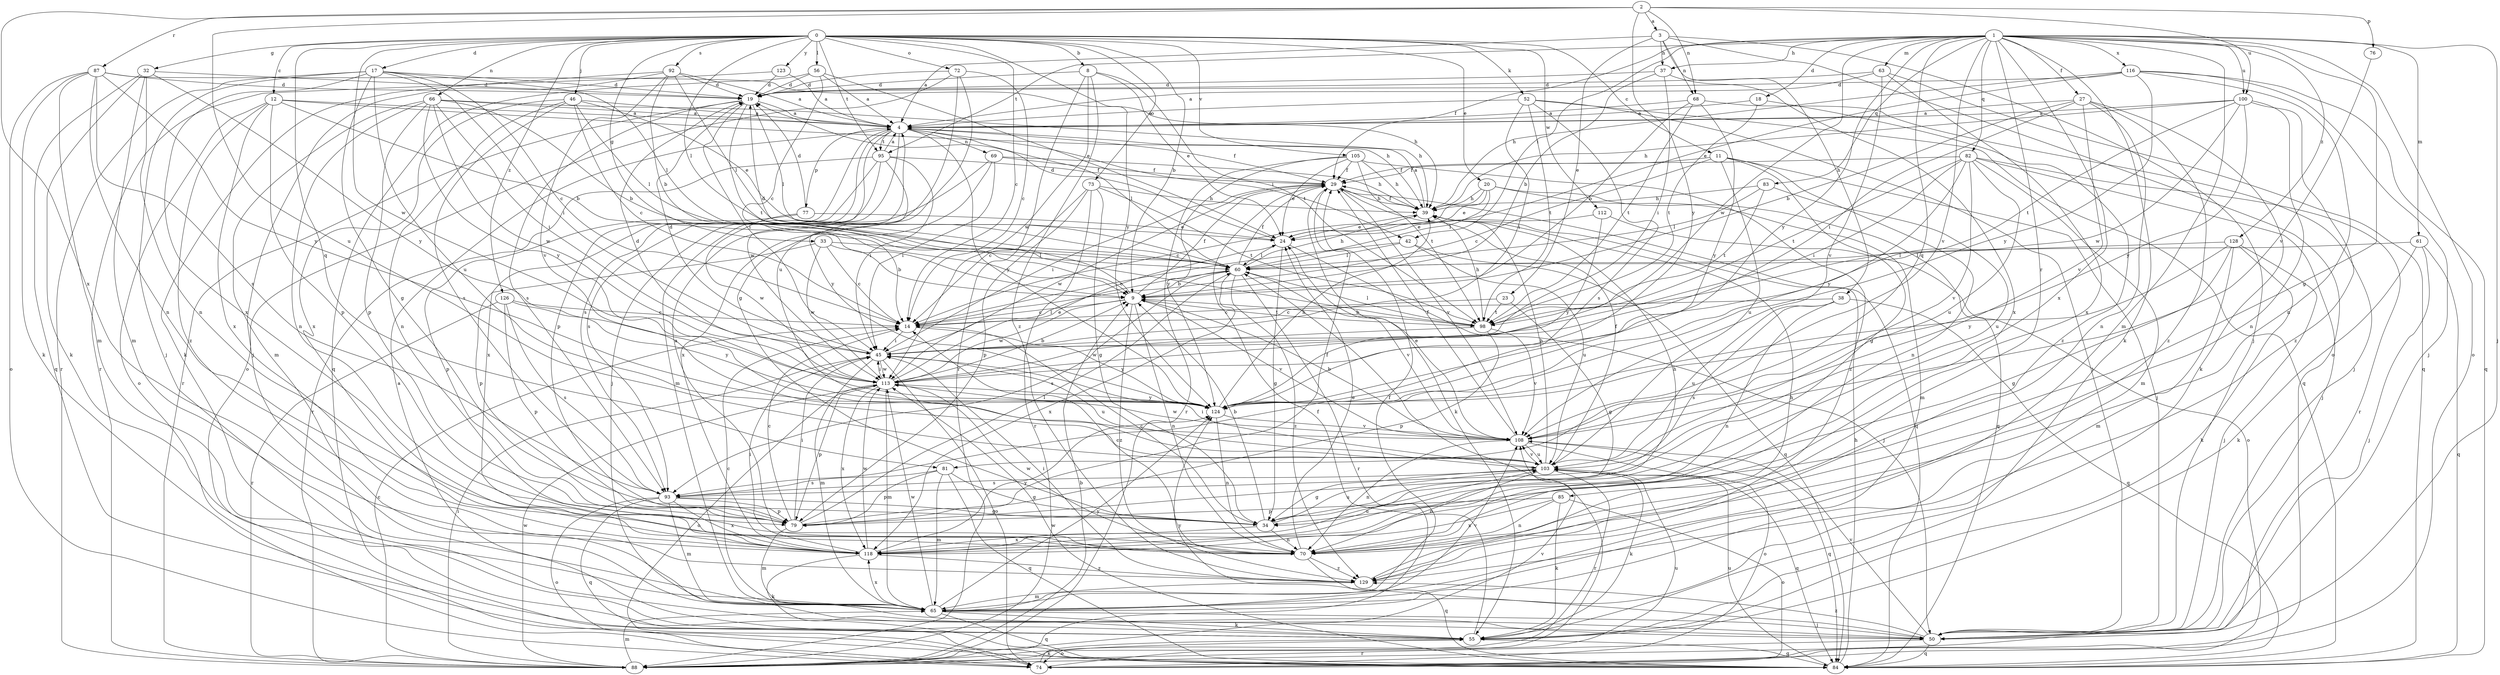 strict digraph  {
0;
1;
2;
3;
4;
8;
9;
11;
12;
14;
17;
18;
19;
20;
23;
24;
27;
29;
32;
33;
34;
37;
38;
39;
42;
45;
46;
50;
52;
55;
56;
60;
61;
63;
65;
66;
68;
69;
70;
72;
73;
74;
76;
77;
79;
81;
82;
83;
84;
85;
87;
88;
92;
93;
95;
98;
100;
103;
105;
108;
112;
113;
116;
118;
123;
124;
126;
128;
129;
0 -> 8  [label=b];
0 -> 9  [label=b];
0 -> 11  [label=c];
0 -> 12  [label=c];
0 -> 14  [label=c];
0 -> 17  [label=d];
0 -> 20  [label=e];
0 -> 32  [label=g];
0 -> 33  [label=g];
0 -> 46  [label=j];
0 -> 52  [label=k];
0 -> 56  [label=l];
0 -> 60  [label=l];
0 -> 66  [label=n];
0 -> 72  [label=o];
0 -> 73  [label=o];
0 -> 81  [label=q];
0 -> 92  [label=s];
0 -> 95  [label=t];
0 -> 105  [label=v];
0 -> 112  [label=w];
0 -> 113  [label=w];
0 -> 123  [label=y];
0 -> 124  [label=y];
0 -> 126  [label=z];
1 -> 18  [label=d];
1 -> 27  [label=f];
1 -> 29  [label=f];
1 -> 34  [label=g];
1 -> 37  [label=h];
1 -> 42  [label=i];
1 -> 50  [label=j];
1 -> 55  [label=k];
1 -> 61  [label=m];
1 -> 63  [label=m];
1 -> 65  [label=m];
1 -> 74  [label=o];
1 -> 81  [label=q];
1 -> 82  [label=q];
1 -> 83  [label=q];
1 -> 85  [label=r];
1 -> 95  [label=t];
1 -> 100  [label=u];
1 -> 108  [label=v];
1 -> 113  [label=w];
1 -> 116  [label=x];
1 -> 118  [label=x];
1 -> 124  [label=y];
1 -> 128  [label=z];
2 -> 3  [label=a];
2 -> 68  [label=n];
2 -> 76  [label=p];
2 -> 87  [label=r];
2 -> 100  [label=u];
2 -> 103  [label=u];
2 -> 118  [label=x];
2 -> 124  [label=y];
3 -> 4  [label=a];
3 -> 23  [label=e];
3 -> 37  [label=h];
3 -> 38  [label=h];
3 -> 50  [label=j];
3 -> 68  [label=n];
3 -> 74  [label=o];
4 -> 29  [label=f];
4 -> 42  [label=i];
4 -> 50  [label=j];
4 -> 60  [label=l];
4 -> 69  [label=n];
4 -> 77  [label=p];
4 -> 79  [label=p];
4 -> 93  [label=s];
4 -> 95  [label=t];
4 -> 113  [label=w];
4 -> 124  [label=y];
8 -> 19  [label=d];
8 -> 24  [label=e];
8 -> 88  [label=r];
8 -> 98  [label=t];
8 -> 113  [label=w];
8 -> 129  [label=z];
9 -> 14  [label=c];
9 -> 19  [label=d];
9 -> 29  [label=f];
9 -> 70  [label=n];
9 -> 98  [label=t];
9 -> 108  [label=v];
9 -> 113  [label=w];
9 -> 129  [label=z];
11 -> 14  [label=c];
11 -> 29  [label=f];
11 -> 34  [label=g];
11 -> 50  [label=j];
11 -> 70  [label=n];
11 -> 103  [label=u];
12 -> 4  [label=a];
12 -> 9  [label=b];
12 -> 39  [label=h];
12 -> 74  [label=o];
12 -> 79  [label=p];
12 -> 118  [label=x];
12 -> 129  [label=z];
14 -> 45  [label=i];
14 -> 124  [label=y];
17 -> 14  [label=c];
17 -> 19  [label=d];
17 -> 34  [label=g];
17 -> 45  [label=i];
17 -> 50  [label=j];
17 -> 60  [label=l];
17 -> 88  [label=r];
17 -> 103  [label=u];
17 -> 118  [label=x];
18 -> 4  [label=a];
18 -> 98  [label=t];
18 -> 129  [label=z];
19 -> 4  [label=a];
19 -> 45  [label=i];
19 -> 60  [label=l];
19 -> 88  [label=r];
19 -> 93  [label=s];
19 -> 98  [label=t];
20 -> 14  [label=c];
20 -> 24  [label=e];
20 -> 39  [label=h];
20 -> 60  [label=l];
20 -> 65  [label=m];
20 -> 84  [label=q];
23 -> 14  [label=c];
23 -> 34  [label=g];
23 -> 98  [label=t];
24 -> 19  [label=d];
24 -> 34  [label=g];
24 -> 50  [label=j];
24 -> 60  [label=l];
27 -> 4  [label=a];
27 -> 9  [label=b];
27 -> 45  [label=i];
27 -> 55  [label=k];
27 -> 70  [label=n];
27 -> 108  [label=v];
27 -> 129  [label=z];
29 -> 39  [label=h];
29 -> 45  [label=i];
29 -> 55  [label=k];
29 -> 84  [label=q];
29 -> 108  [label=v];
29 -> 113  [label=w];
32 -> 19  [label=d];
32 -> 55  [label=k];
32 -> 65  [label=m];
32 -> 70  [label=n];
32 -> 84  [label=q];
32 -> 124  [label=y];
33 -> 9  [label=b];
33 -> 14  [label=c];
33 -> 60  [label=l];
33 -> 79  [label=p];
33 -> 113  [label=w];
34 -> 9  [label=b];
34 -> 14  [label=c];
34 -> 70  [label=n];
34 -> 103  [label=u];
34 -> 118  [label=x];
37 -> 9  [label=b];
37 -> 19  [label=d];
37 -> 45  [label=i];
37 -> 118  [label=x];
38 -> 14  [label=c];
38 -> 70  [label=n];
38 -> 84  [label=q];
38 -> 93  [label=s];
38 -> 103  [label=u];
39 -> 4  [label=a];
39 -> 24  [label=e];
39 -> 29  [label=f];
42 -> 14  [label=c];
42 -> 60  [label=l];
42 -> 84  [label=q];
42 -> 103  [label=u];
45 -> 19  [label=d];
45 -> 60  [label=l];
45 -> 65  [label=m];
45 -> 74  [label=o];
45 -> 103  [label=u];
45 -> 113  [label=w];
46 -> 4  [label=a];
46 -> 14  [label=c];
46 -> 24  [label=e];
46 -> 60  [label=l];
46 -> 70  [label=n];
46 -> 93  [label=s];
46 -> 118  [label=x];
50 -> 84  [label=q];
50 -> 88  [label=r];
50 -> 108  [label=v];
50 -> 124  [label=y];
50 -> 129  [label=z];
52 -> 4  [label=a];
52 -> 45  [label=i];
52 -> 50  [label=j];
52 -> 84  [label=q];
52 -> 93  [label=s];
52 -> 98  [label=t];
55 -> 4  [label=a];
55 -> 29  [label=f];
55 -> 74  [label=o];
55 -> 84  [label=q];
56 -> 4  [label=a];
56 -> 14  [label=c];
56 -> 19  [label=d];
56 -> 24  [label=e];
56 -> 84  [label=q];
60 -> 9  [label=b];
60 -> 29  [label=f];
60 -> 39  [label=h];
60 -> 88  [label=r];
60 -> 93  [label=s];
60 -> 108  [label=v];
60 -> 118  [label=x];
60 -> 129  [label=z];
61 -> 50  [label=j];
61 -> 55  [label=k];
61 -> 60  [label=l];
61 -> 84  [label=q];
63 -> 4  [label=a];
63 -> 19  [label=d];
63 -> 84  [label=q];
63 -> 108  [label=v];
63 -> 118  [label=x];
65 -> 14  [label=c];
65 -> 29  [label=f];
65 -> 50  [label=j];
65 -> 55  [label=k];
65 -> 84  [label=q];
65 -> 108  [label=v];
65 -> 113  [label=w];
65 -> 118  [label=x];
65 -> 124  [label=y];
66 -> 4  [label=a];
66 -> 9  [label=b];
66 -> 39  [label=h];
66 -> 45  [label=i];
66 -> 65  [label=m];
66 -> 70  [label=n];
66 -> 79  [label=p];
66 -> 113  [label=w];
66 -> 124  [label=y];
68 -> 4  [label=a];
68 -> 9  [label=b];
68 -> 50  [label=j];
68 -> 98  [label=t];
68 -> 124  [label=y];
69 -> 29  [label=f];
69 -> 39  [label=h];
69 -> 45  [label=i];
69 -> 65  [label=m];
69 -> 118  [label=x];
70 -> 4  [label=a];
70 -> 14  [label=c];
70 -> 24  [label=e];
70 -> 84  [label=q];
70 -> 113  [label=w];
70 -> 129  [label=z];
72 -> 14  [label=c];
72 -> 19  [label=d];
72 -> 34  [label=g];
72 -> 74  [label=o];
72 -> 103  [label=u];
73 -> 14  [label=c];
73 -> 34  [label=g];
73 -> 39  [label=h];
73 -> 79  [label=p];
73 -> 88  [label=r];
73 -> 98  [label=t];
74 -> 55  [label=k];
74 -> 60  [label=l];
76 -> 108  [label=v];
77 -> 19  [label=d];
77 -> 24  [label=e];
77 -> 79  [label=p];
77 -> 113  [label=w];
79 -> 14  [label=c];
79 -> 29  [label=f];
79 -> 39  [label=h];
79 -> 45  [label=i];
79 -> 60  [label=l];
79 -> 65  [label=m];
81 -> 34  [label=g];
81 -> 65  [label=m];
81 -> 79  [label=p];
81 -> 84  [label=q];
81 -> 93  [label=s];
82 -> 29  [label=f];
82 -> 45  [label=i];
82 -> 50  [label=j];
82 -> 65  [label=m];
82 -> 88  [label=r];
82 -> 98  [label=t];
82 -> 103  [label=u];
82 -> 108  [label=v];
82 -> 124  [label=y];
83 -> 39  [label=h];
83 -> 60  [label=l];
83 -> 98  [label=t];
83 -> 103  [label=u];
84 -> 39  [label=h];
84 -> 103  [label=u];
84 -> 113  [label=w];
85 -> 55  [label=k];
85 -> 70  [label=n];
85 -> 74  [label=o];
85 -> 79  [label=p];
85 -> 118  [label=x];
87 -> 19  [label=d];
87 -> 39  [label=h];
87 -> 55  [label=k];
87 -> 65  [label=m];
87 -> 70  [label=n];
87 -> 74  [label=o];
87 -> 93  [label=s];
87 -> 124  [label=y];
88 -> 9  [label=b];
88 -> 14  [label=c];
88 -> 45  [label=i];
88 -> 65  [label=m];
88 -> 103  [label=u];
88 -> 108  [label=v];
88 -> 113  [label=w];
92 -> 4  [label=a];
92 -> 9  [label=b];
92 -> 19  [label=d];
92 -> 50  [label=j];
92 -> 55  [label=k];
92 -> 60  [label=l];
92 -> 108  [label=v];
93 -> 34  [label=g];
93 -> 65  [label=m];
93 -> 74  [label=o];
93 -> 79  [label=p];
93 -> 84  [label=q];
93 -> 118  [label=x];
95 -> 4  [label=a];
95 -> 29  [label=f];
95 -> 45  [label=i];
95 -> 88  [label=r];
95 -> 93  [label=s];
95 -> 118  [label=x];
95 -> 124  [label=y];
98 -> 9  [label=b];
98 -> 39  [label=h];
98 -> 60  [label=l];
98 -> 79  [label=p];
98 -> 108  [label=v];
98 -> 113  [label=w];
100 -> 4  [label=a];
100 -> 39  [label=h];
100 -> 70  [label=n];
100 -> 98  [label=t];
100 -> 113  [label=w];
100 -> 124  [label=y];
100 -> 129  [label=z];
103 -> 29  [label=f];
103 -> 34  [label=g];
103 -> 39  [label=h];
103 -> 45  [label=i];
103 -> 55  [label=k];
103 -> 70  [label=n];
103 -> 84  [label=q];
103 -> 88  [label=r];
103 -> 93  [label=s];
103 -> 108  [label=v];
105 -> 24  [label=e];
105 -> 29  [label=f];
105 -> 39  [label=h];
105 -> 88  [label=r];
105 -> 98  [label=t];
105 -> 124  [label=y];
105 -> 129  [label=z];
108 -> 9  [label=b];
108 -> 24  [label=e];
108 -> 29  [label=f];
108 -> 70  [label=n];
108 -> 74  [label=o];
108 -> 84  [label=q];
108 -> 103  [label=u];
108 -> 113  [label=w];
112 -> 24  [label=e];
112 -> 74  [label=o];
112 -> 124  [label=y];
113 -> 9  [label=b];
113 -> 19  [label=d];
113 -> 24  [label=e];
113 -> 45  [label=i];
113 -> 65  [label=m];
113 -> 74  [label=o];
113 -> 79  [label=p];
113 -> 118  [label=x];
113 -> 124  [label=y];
116 -> 19  [label=d];
116 -> 24  [label=e];
116 -> 39  [label=h];
116 -> 50  [label=j];
116 -> 70  [label=n];
116 -> 84  [label=q];
116 -> 124  [label=y];
118 -> 45  [label=i];
118 -> 55  [label=k];
118 -> 103  [label=u];
118 -> 113  [label=w];
118 -> 124  [label=y];
118 -> 129  [label=z];
123 -> 4  [label=a];
123 -> 19  [label=d];
123 -> 88  [label=r];
124 -> 39  [label=h];
124 -> 70  [label=n];
124 -> 108  [label=v];
126 -> 14  [label=c];
126 -> 79  [label=p];
126 -> 88  [label=r];
126 -> 93  [label=s];
126 -> 124  [label=y];
128 -> 34  [label=g];
128 -> 50  [label=j];
128 -> 55  [label=k];
128 -> 60  [label=l];
128 -> 65  [label=m];
128 -> 124  [label=y];
129 -> 39  [label=h];
129 -> 45  [label=i];
129 -> 65  [label=m];
}
